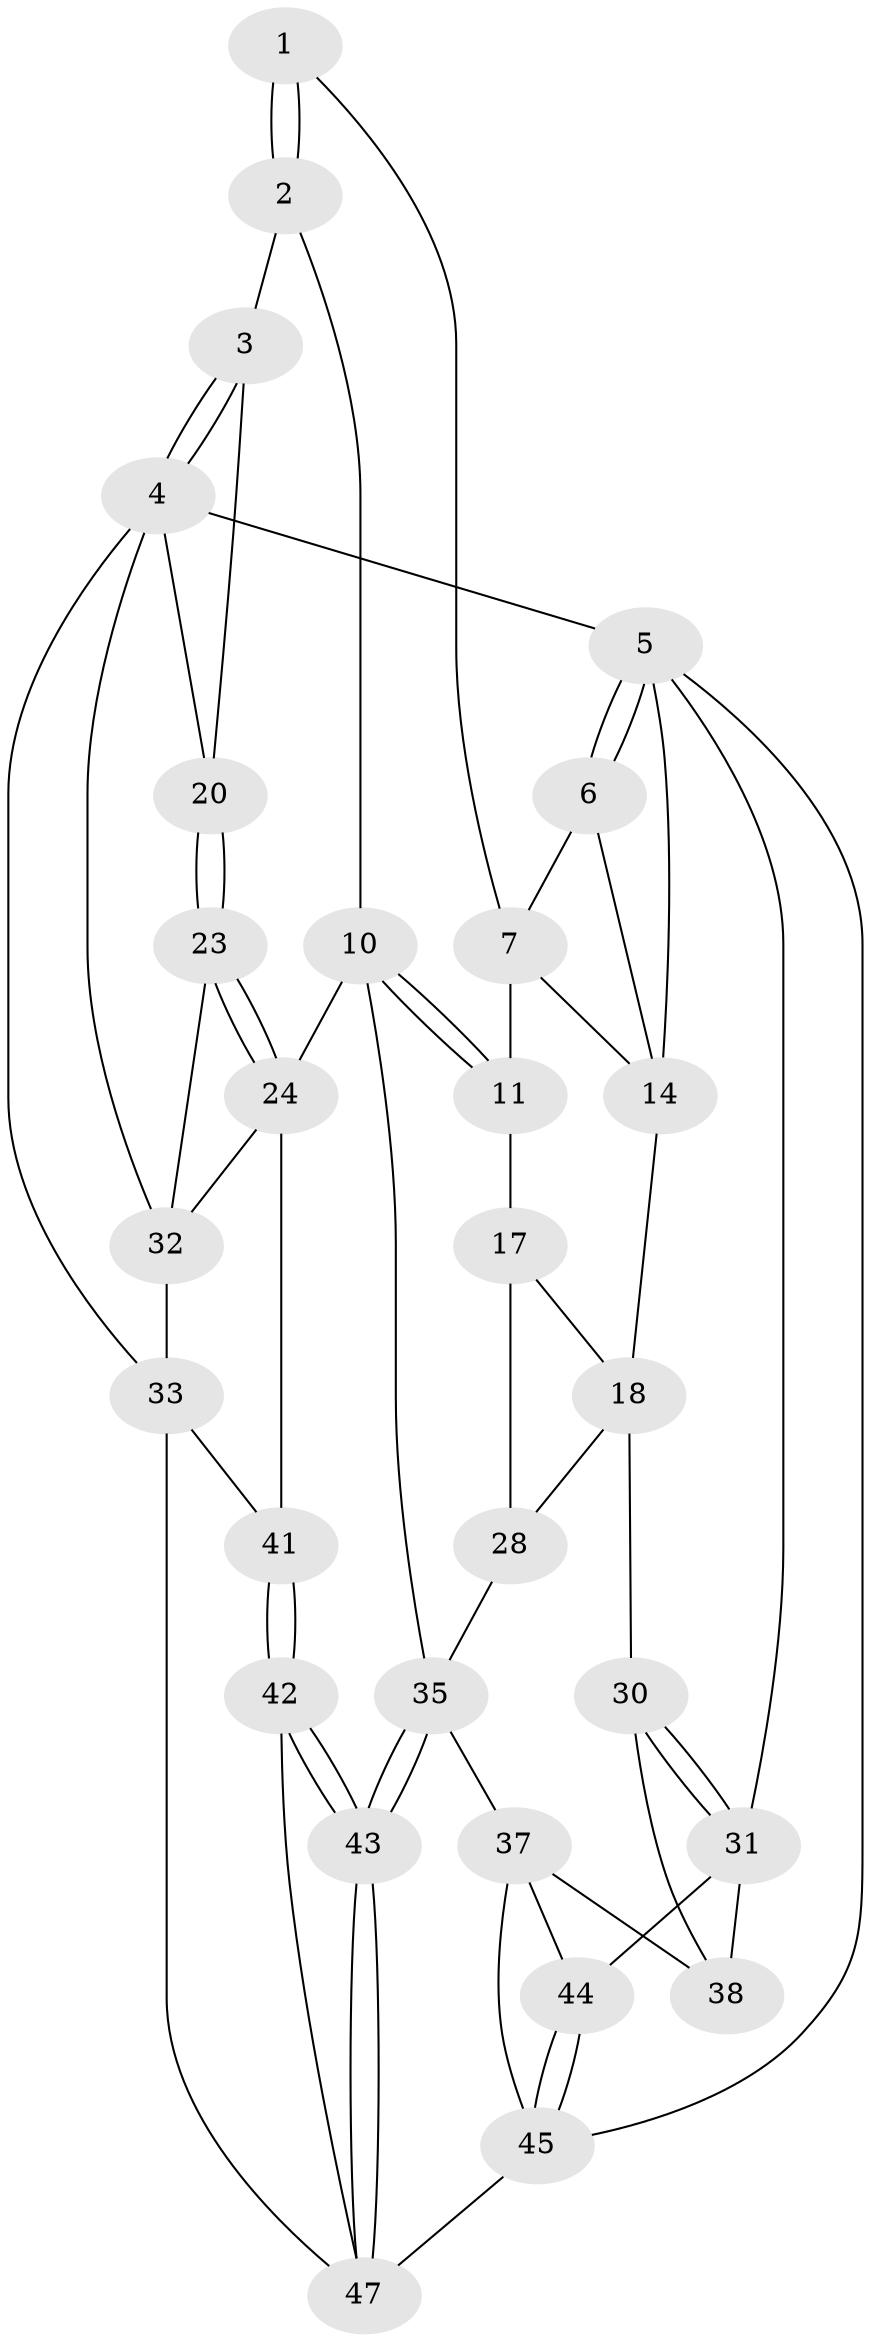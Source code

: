 // Generated by graph-tools (version 1.1) at 2025/24/03/03/25 07:24:40]
// undirected, 29 vertices, 63 edges
graph export_dot {
graph [start="1"]
  node [color=gray90,style=filled];
  1 [pos="+0.29970896520452506+0"];
  2 [pos="+0.6011738726763514+0",super="+9"];
  3 [pos="+0.8605465871489921+0",super="+19"];
  4 [pos="+1+0",super="+22"];
  5 [pos="+0+0",super="+16"];
  6 [pos="+0.025681277535013994+0",super="+8"];
  7 [pos="+0.23800505742335137+0.01682155695492122",super="+13"];
  10 [pos="+0.542496952545058+0.30027895379917435",super="+25"];
  11 [pos="+0.4782620365534568+0.31375111853707865",super="+12"];
  14 [pos="+0.07728666617685546+0.14300068672434588",super="+15"];
  17 [pos="+0.15190624919097623+0.26397539187827124",super="+27"];
  18 [pos="+0.013080108942894087+0.27726844147297025",super="+29"];
  20 [pos="+0.8957065749888395+0.27340803385104556",super="+21"];
  23 [pos="+0.7470737149908969+0.4628266884217555",super="+26"];
  24 [pos="+0.7419589264679773+0.465098660954843",super="+39"];
  28 [pos="+0.260040914574625+0.4610856925566732"];
  30 [pos="+0.03688300688723708+0.47163779296859737"];
  31 [pos="+0+0.4241249260377851",super="+40"];
  32 [pos="+1+0.42168233472952193",super="+34"];
  33 [pos="+1+0.9233520765321946"];
  35 [pos="+0.5094831869056843+0.7495292823526879",super="+36"];
  37 [pos="+0.2247247068479124+0.6585662699476651",super="+46"];
  38 [pos="+0.13021672092440428+0.6022554621753431"];
  41 [pos="+0.8245482617181721+0.7736250535286113",super="+49"];
  42 [pos="+0.6190526704221224+0.8609990014844368",super="+50"];
  43 [pos="+0.5430693228474199+0.8736267335849398"];
  44 [pos="+0+0.7427468837896726"];
  45 [pos="+0+1",super="+48"];
  47 [pos="+0.47105349557455073+1",super="+51"];
  1 -- 2;
  1 -- 2;
  1 -- 7;
  2 -- 3 [weight=2];
  2 -- 10;
  3 -- 4;
  3 -- 4;
  3 -- 20;
  4 -- 5;
  4 -- 33;
  4 -- 32;
  4 -- 20;
  5 -- 6;
  5 -- 6;
  5 -- 45;
  5 -- 31;
  5 -- 14;
  6 -- 14;
  6 -- 7;
  7 -- 11;
  7 -- 14;
  10 -- 11;
  10 -- 11;
  10 -- 24;
  10 -- 35;
  11 -- 17 [weight=2];
  14 -- 18;
  17 -- 18;
  17 -- 28;
  18 -- 28;
  18 -- 30;
  20 -- 23 [weight=2];
  20 -- 23;
  23 -- 24;
  23 -- 24;
  23 -- 32;
  24 -- 41;
  24 -- 32;
  28 -- 35;
  30 -- 31;
  30 -- 31;
  30 -- 38;
  31 -- 44;
  31 -- 38;
  32 -- 33;
  33 -- 41;
  33 -- 47;
  35 -- 43;
  35 -- 43;
  35 -- 37;
  37 -- 38;
  37 -- 44;
  37 -- 45;
  41 -- 42 [weight=2];
  41 -- 42;
  42 -- 43;
  42 -- 43;
  42 -- 47;
  43 -- 47;
  43 -- 47;
  44 -- 45;
  44 -- 45;
  45 -- 47 [weight=2];
}
